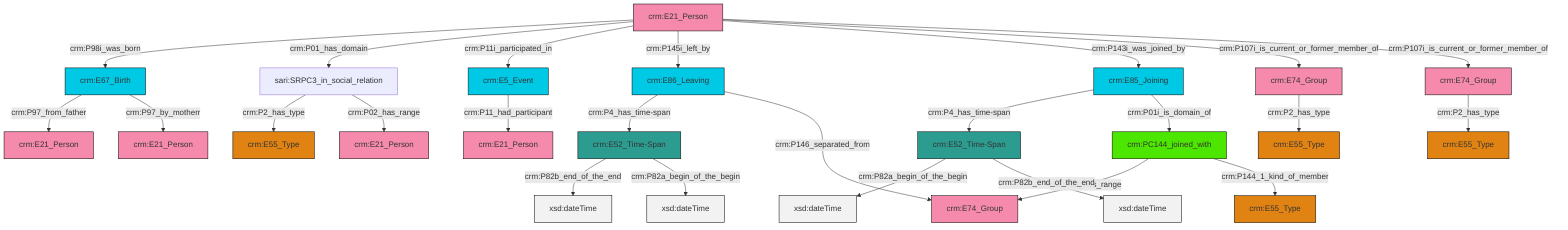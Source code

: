 graph TD
classDef Literal fill:#f2f2f2,stroke:#000000;
classDef CRM_Entity fill:#FFFFFF,stroke:#000000;
classDef Temporal_Entity fill:#00C9E6, stroke:#000000;
classDef Type fill:#E18312, stroke:#000000;
classDef Time-Span fill:#2C9C91, stroke:#000000;
classDef Appellation fill:#FFEB7F, stroke:#000000;
classDef Place fill:#008836, stroke:#000000;
classDef Persistent_Item fill:#B266B2, stroke:#000000;
classDef Conceptual_Object fill:#FFD700, stroke:#000000;
classDef Physical_Thing fill:#D2B48C, stroke:#000000;
classDef Actor fill:#f58aad, stroke:#000000;
classDef PC_Classes fill:#4ce600, stroke:#000000;
classDef Multi fill:#cccccc,stroke:#000000;

4["crm:E85_Joining"]:::Temporal_Entity -->|crm:P4_has_time-span| 5["crm:E52_Time-Span"]:::Time-Span
0["crm:E74_Group"]:::Actor -->|crm:P2_has_type| 6["crm:E55_Type"]:::Type
8["crm:E21_Person"]:::Actor -->|crm:P98i_was_born| 9["crm:E67_Birth"]:::Temporal_Entity
4["crm:E85_Joining"]:::Temporal_Entity -->|crm:P01i_is_domain_of| 10["crm:PC144_joined_with"]:::PC_Classes
8["crm:E21_Person"]:::Actor -->|crm:P01_has_domain| 15["sari:SRPC3_in_social_relation"]:::Default
8["crm:E21_Person"]:::Actor -->|crm:P11i_participated_in| 16["crm:E5_Event"]:::Temporal_Entity
10["crm:PC144_joined_with"]:::PC_Classes -->|crm:P02_has_range| 18["crm:E74_Group"]:::Actor
15["sari:SRPC3_in_social_relation"]:::Default -->|crm:P2_has_type| 19["crm:E55_Type"]:::Type
22["crm:E86_Leaving"]:::Temporal_Entity -->|crm:P4_has_time-span| 23["crm:E52_Time-Span"]:::Time-Span
23["crm:E52_Time-Span"]:::Time-Span -->|crm:P82b_end_of_the_end| 24[xsd:dateTime]:::Literal
8["crm:E21_Person"]:::Actor -->|crm:P145i_left_by| 22["crm:E86_Leaving"]:::Temporal_Entity
5["crm:E52_Time-Span"]:::Time-Span -->|crm:P82a_begin_of_the_begin| 25[xsd:dateTime]:::Literal
9["crm:E67_Birth"]:::Temporal_Entity -->|crm:P97_from_father| 35["crm:E21_Person"]:::Actor
38["crm:E74_Group"]:::Actor -->|crm:P2_has_type| 13["crm:E55_Type"]:::Type
9["crm:E67_Birth"]:::Temporal_Entity -->|crm:P97_by_motherr| 31["crm:E21_Person"]:::Actor
23["crm:E52_Time-Span"]:::Time-Span -->|crm:P82a_begin_of_the_begin| 40[xsd:dateTime]:::Literal
8["crm:E21_Person"]:::Actor -->|crm:P143i_was_joined_by| 4["crm:E85_Joining"]:::Temporal_Entity
10["crm:PC144_joined_with"]:::PC_Classes -->|crm:P144_1_kind_of_member| 20["crm:E55_Type"]:::Type
16["crm:E5_Event"]:::Temporal_Entity -->|crm:P11_had_participant| 2["crm:E21_Person"]:::Actor
8["crm:E21_Person"]:::Actor -->|crm:P107i_is_current_or_former_member_of| 38["crm:E74_Group"]:::Actor
15["sari:SRPC3_in_social_relation"]:::Default -->|crm:P02_has_range| 41["crm:E21_Person"]:::Actor
5["crm:E52_Time-Span"]:::Time-Span -->|crm:P82b_end_of_the_end| 44[xsd:dateTime]:::Literal
22["crm:E86_Leaving"]:::Temporal_Entity -->|crm:P146_separated_from| 18["crm:E74_Group"]:::Actor
8["crm:E21_Person"]:::Actor -->|crm:P107i_is_current_or_former_member_of| 0["crm:E74_Group"]:::Actor